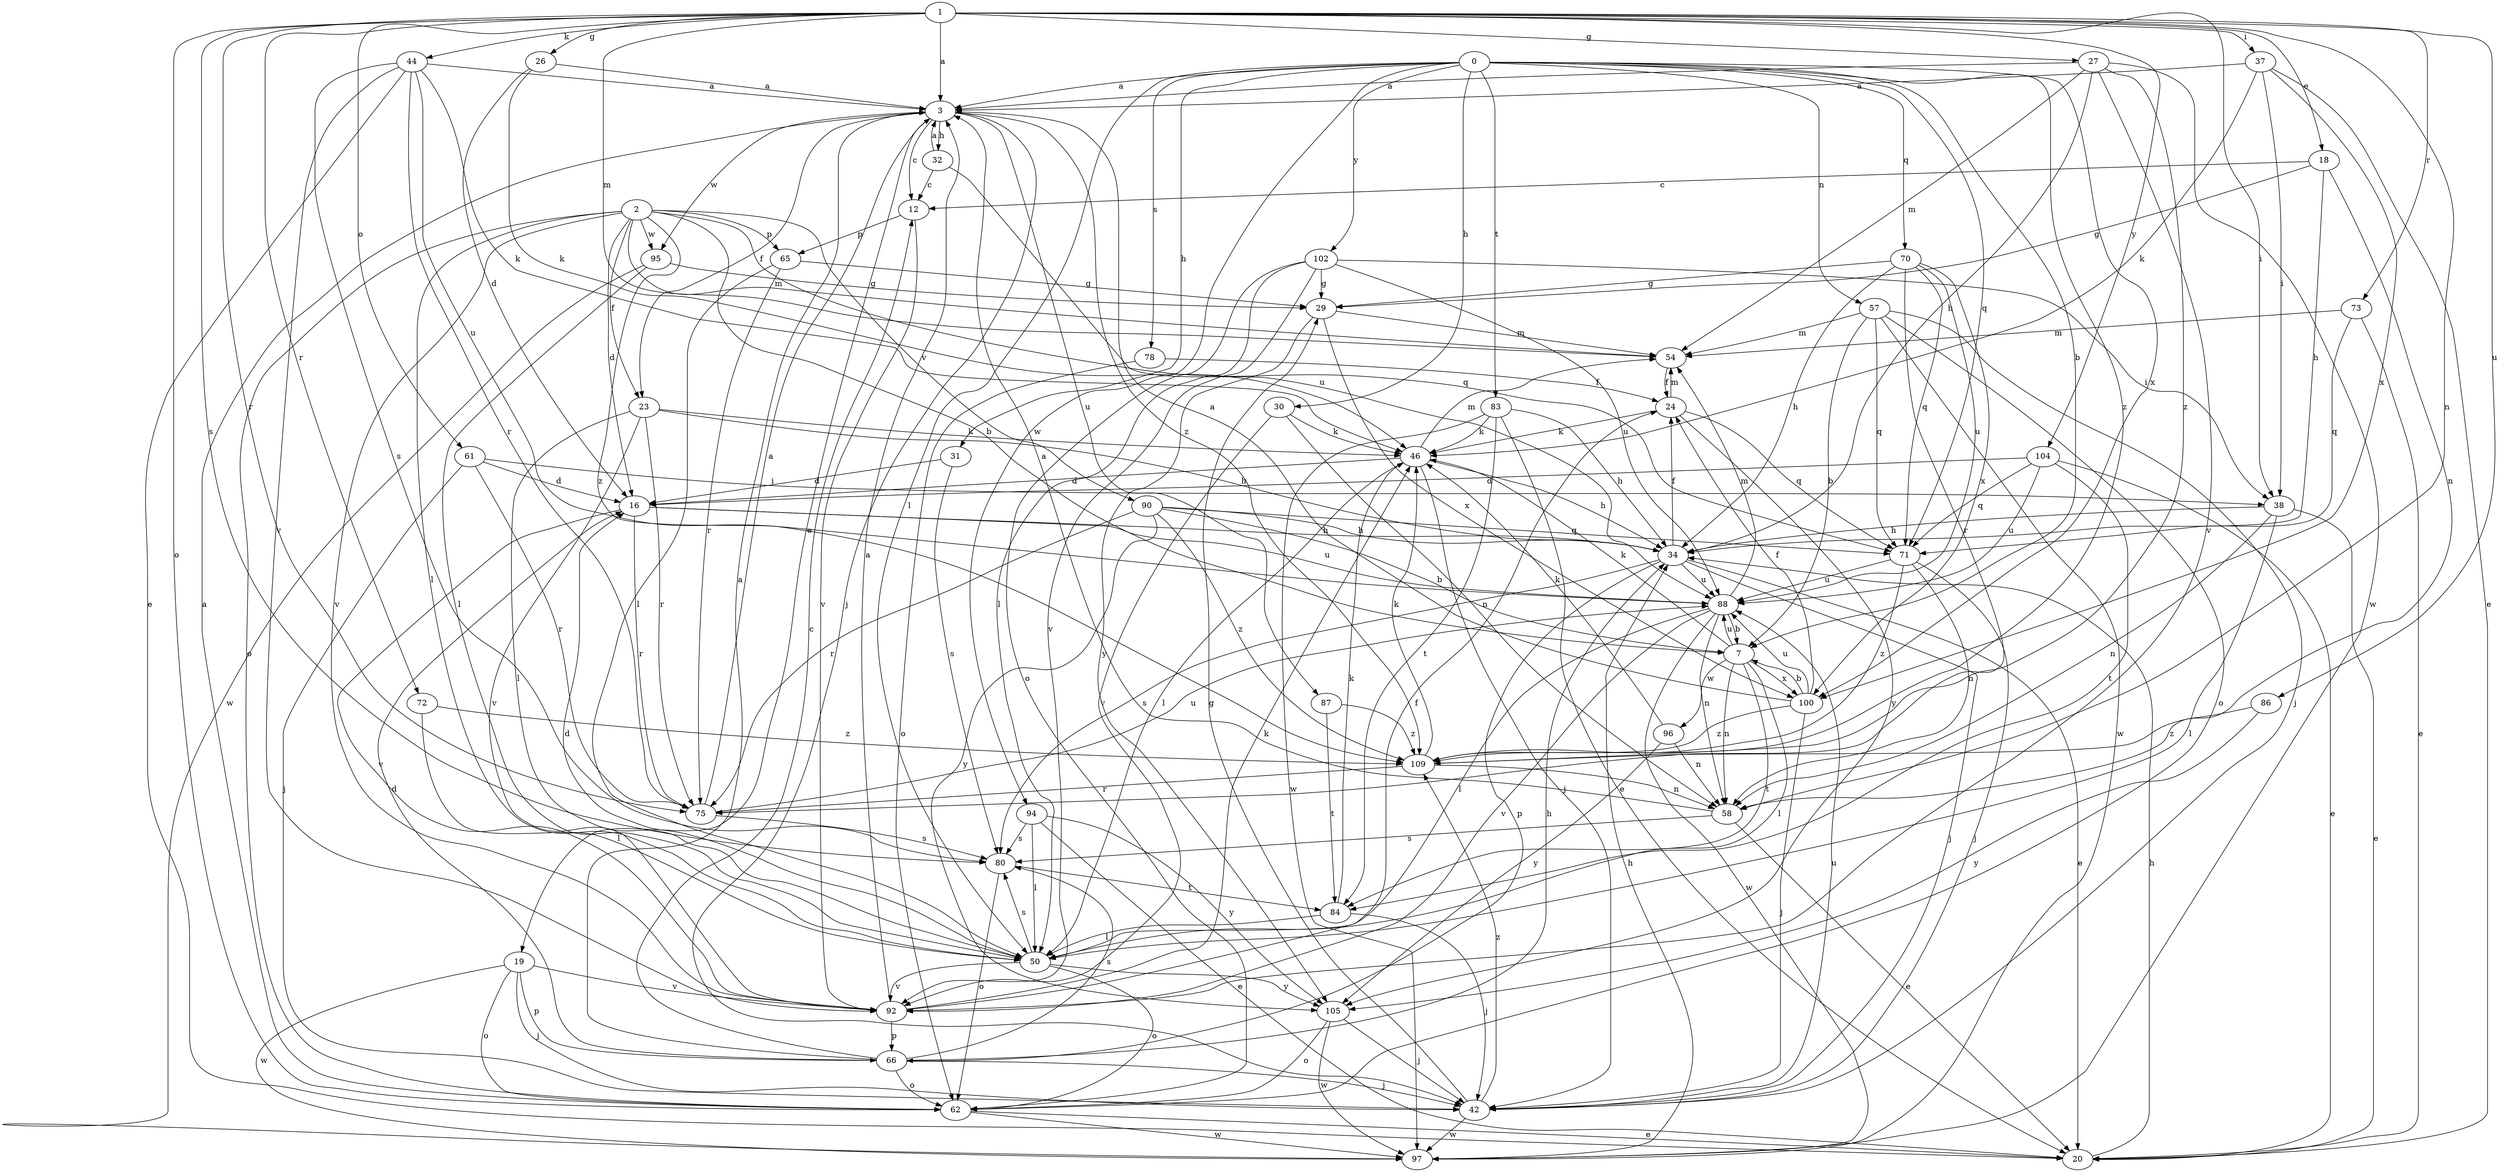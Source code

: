 strict digraph  {
0;
1;
2;
3;
7;
12;
16;
18;
19;
20;
23;
24;
26;
27;
29;
30;
31;
32;
34;
37;
38;
42;
44;
46;
50;
54;
57;
58;
61;
62;
65;
66;
70;
71;
72;
73;
75;
78;
80;
83;
84;
86;
87;
88;
90;
92;
94;
95;
96;
97;
100;
102;
104;
105;
109;
0 -> 3  [label=a];
0 -> 7  [label=b];
0 -> 30  [label=h];
0 -> 31  [label=h];
0 -> 50  [label=l];
0 -> 57  [label=n];
0 -> 70  [label=q];
0 -> 71  [label=q];
0 -> 78  [label=s];
0 -> 83  [label=t];
0 -> 94  [label=w];
0 -> 100  [label=x];
0 -> 102  [label=y];
0 -> 109  [label=z];
1 -> 3  [label=a];
1 -> 18  [label=e];
1 -> 26  [label=g];
1 -> 27  [label=g];
1 -> 37  [label=i];
1 -> 38  [label=i];
1 -> 44  [label=k];
1 -> 54  [label=m];
1 -> 58  [label=n];
1 -> 61  [label=o];
1 -> 62  [label=o];
1 -> 72  [label=r];
1 -> 73  [label=r];
1 -> 75  [label=r];
1 -> 80  [label=s];
1 -> 86  [label=u];
1 -> 104  [label=y];
2 -> 7  [label=b];
2 -> 16  [label=d];
2 -> 23  [label=f];
2 -> 50  [label=l];
2 -> 54  [label=m];
2 -> 62  [label=o];
2 -> 65  [label=p];
2 -> 71  [label=q];
2 -> 90  [label=v];
2 -> 92  [label=v];
2 -> 95  [label=w];
2 -> 109  [label=z];
3 -> 12  [label=c];
3 -> 19  [label=e];
3 -> 23  [label=f];
3 -> 32  [label=h];
3 -> 42  [label=j];
3 -> 87  [label=u];
3 -> 95  [label=w];
3 -> 109  [label=z];
7 -> 46  [label=k];
7 -> 50  [label=l];
7 -> 58  [label=n];
7 -> 84  [label=t];
7 -> 88  [label=u];
7 -> 96  [label=w];
7 -> 100  [label=x];
12 -> 65  [label=p];
12 -> 92  [label=v];
16 -> 34  [label=h];
16 -> 75  [label=r];
16 -> 88  [label=u];
16 -> 92  [label=v];
18 -> 12  [label=c];
18 -> 29  [label=g];
18 -> 34  [label=h];
18 -> 58  [label=n];
19 -> 42  [label=j];
19 -> 62  [label=o];
19 -> 66  [label=p];
19 -> 92  [label=v];
19 -> 97  [label=w];
20 -> 34  [label=h];
23 -> 34  [label=h];
23 -> 46  [label=k];
23 -> 50  [label=l];
23 -> 75  [label=r];
23 -> 92  [label=v];
24 -> 46  [label=k];
24 -> 54  [label=m];
24 -> 71  [label=q];
24 -> 105  [label=y];
26 -> 3  [label=a];
26 -> 16  [label=d];
26 -> 46  [label=k];
27 -> 3  [label=a];
27 -> 34  [label=h];
27 -> 54  [label=m];
27 -> 92  [label=v];
27 -> 97  [label=w];
27 -> 109  [label=z];
29 -> 54  [label=m];
29 -> 100  [label=x];
29 -> 105  [label=y];
30 -> 46  [label=k];
30 -> 58  [label=n];
30 -> 92  [label=v];
31 -> 16  [label=d];
31 -> 80  [label=s];
32 -> 3  [label=a];
32 -> 12  [label=c];
32 -> 88  [label=u];
34 -> 20  [label=e];
34 -> 24  [label=f];
34 -> 42  [label=j];
34 -> 66  [label=p];
34 -> 80  [label=s];
34 -> 88  [label=u];
37 -> 3  [label=a];
37 -> 20  [label=e];
37 -> 38  [label=i];
37 -> 46  [label=k];
37 -> 100  [label=x];
38 -> 20  [label=e];
38 -> 34  [label=h];
38 -> 50  [label=l];
38 -> 58  [label=n];
42 -> 29  [label=g];
42 -> 88  [label=u];
42 -> 97  [label=w];
42 -> 109  [label=z];
44 -> 3  [label=a];
44 -> 20  [label=e];
44 -> 46  [label=k];
44 -> 75  [label=r];
44 -> 80  [label=s];
44 -> 88  [label=u];
44 -> 92  [label=v];
46 -> 16  [label=d];
46 -> 34  [label=h];
46 -> 42  [label=j];
46 -> 50  [label=l];
46 -> 54  [label=m];
50 -> 16  [label=d];
50 -> 62  [label=o];
50 -> 80  [label=s];
50 -> 92  [label=v];
50 -> 105  [label=y];
54 -> 24  [label=f];
57 -> 7  [label=b];
57 -> 42  [label=j];
57 -> 54  [label=m];
57 -> 62  [label=o];
57 -> 71  [label=q];
57 -> 97  [label=w];
58 -> 3  [label=a];
58 -> 20  [label=e];
58 -> 80  [label=s];
61 -> 16  [label=d];
61 -> 38  [label=i];
61 -> 42  [label=j];
61 -> 75  [label=r];
62 -> 3  [label=a];
62 -> 20  [label=e];
62 -> 97  [label=w];
65 -> 29  [label=g];
65 -> 50  [label=l];
65 -> 75  [label=r];
66 -> 3  [label=a];
66 -> 12  [label=c];
66 -> 16  [label=d];
66 -> 34  [label=h];
66 -> 42  [label=j];
66 -> 62  [label=o];
66 -> 80  [label=s];
70 -> 29  [label=g];
70 -> 34  [label=h];
70 -> 71  [label=q];
70 -> 75  [label=r];
70 -> 88  [label=u];
70 -> 100  [label=x];
71 -> 42  [label=j];
71 -> 58  [label=n];
71 -> 88  [label=u];
71 -> 109  [label=z];
72 -> 50  [label=l];
72 -> 109  [label=z];
73 -> 20  [label=e];
73 -> 54  [label=m];
73 -> 71  [label=q];
75 -> 3  [label=a];
75 -> 80  [label=s];
75 -> 88  [label=u];
78 -> 24  [label=f];
78 -> 62  [label=o];
80 -> 62  [label=o];
80 -> 84  [label=t];
83 -> 20  [label=e];
83 -> 34  [label=h];
83 -> 46  [label=k];
83 -> 84  [label=t];
83 -> 97  [label=w];
84 -> 42  [label=j];
84 -> 46  [label=k];
84 -> 50  [label=l];
86 -> 105  [label=y];
86 -> 109  [label=z];
87 -> 84  [label=t];
87 -> 109  [label=z];
88 -> 7  [label=b];
88 -> 50  [label=l];
88 -> 54  [label=m];
88 -> 58  [label=n];
88 -> 92  [label=v];
88 -> 97  [label=w];
90 -> 7  [label=b];
90 -> 34  [label=h];
90 -> 71  [label=q];
90 -> 75  [label=r];
90 -> 105  [label=y];
90 -> 109  [label=z];
92 -> 3  [label=a];
92 -> 24  [label=f];
92 -> 46  [label=k];
92 -> 66  [label=p];
94 -> 20  [label=e];
94 -> 50  [label=l];
94 -> 80  [label=s];
94 -> 105  [label=y];
95 -> 29  [label=g];
95 -> 50  [label=l];
95 -> 97  [label=w];
96 -> 46  [label=k];
96 -> 58  [label=n];
96 -> 105  [label=y];
97 -> 34  [label=h];
100 -> 3  [label=a];
100 -> 7  [label=b];
100 -> 24  [label=f];
100 -> 42  [label=j];
100 -> 88  [label=u];
100 -> 109  [label=z];
102 -> 29  [label=g];
102 -> 38  [label=i];
102 -> 50  [label=l];
102 -> 62  [label=o];
102 -> 88  [label=u];
102 -> 92  [label=v];
104 -> 16  [label=d];
104 -> 20  [label=e];
104 -> 71  [label=q];
104 -> 84  [label=t];
104 -> 88  [label=u];
105 -> 42  [label=j];
105 -> 62  [label=o];
105 -> 97  [label=w];
109 -> 46  [label=k];
109 -> 58  [label=n];
109 -> 75  [label=r];
}
